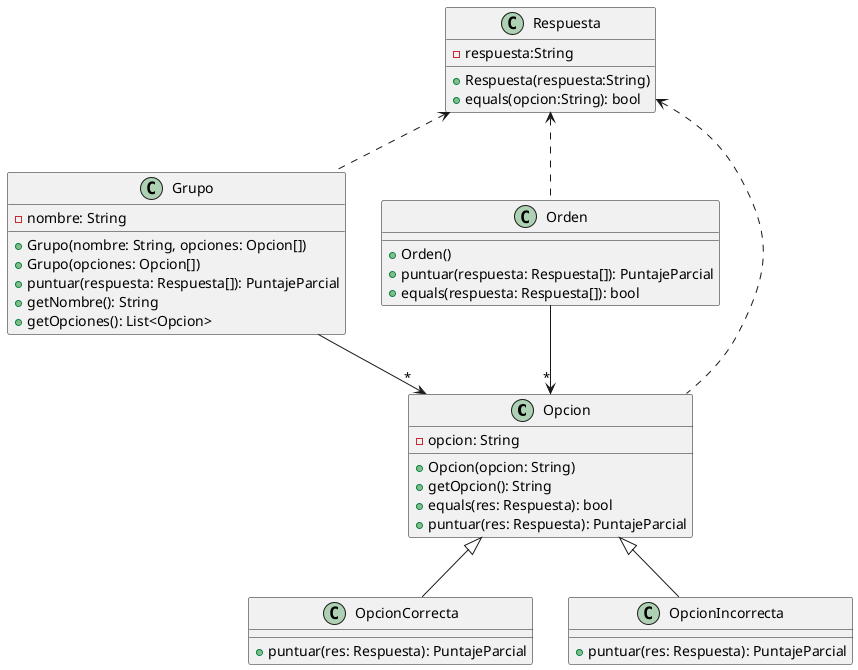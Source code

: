 @startuml


class Opcion {
    - opcion: String
    + Opcion(opcion: String)
    + getOpcion(): String
    + equals(res: Respuesta): bool
    + puntuar(res: Respuesta): PuntajeParcial
}

class OpcionCorrecta {
    + puntuar(res: Respuesta): PuntajeParcial
}

class OpcionIncorrecta {
    + puntuar(res: Respuesta): PuntajeParcial
}

class Orden {
    + Orden()
    + puntuar(respuesta: Respuesta[]): PuntajeParcial
    + equals(respuesta: Respuesta[]): bool
}

class Grupo {
    - nombre: String
    + Grupo(nombre: String, opciones: Opcion[])
    + Grupo(opciones: Opcion[])
    + puntuar(respuesta: Respuesta[]): PuntajeParcial
    + getNombre(): String
    + getOpciones(): List<Opcion>
}

class Respuesta {
    - respuesta:String
    + Respuesta(respuesta:String)
    + equals(opcion:String): bool
}


Opcion <|-- OpcionCorrecta
Opcion <|-- OpcionIncorrecta

Opcion "*" <-up- Orden
Opcion "*" <-up- Grupo

Respuesta <.. Opcion
Respuesta <.. Orden
Respuesta <.. Grupo

@enduml